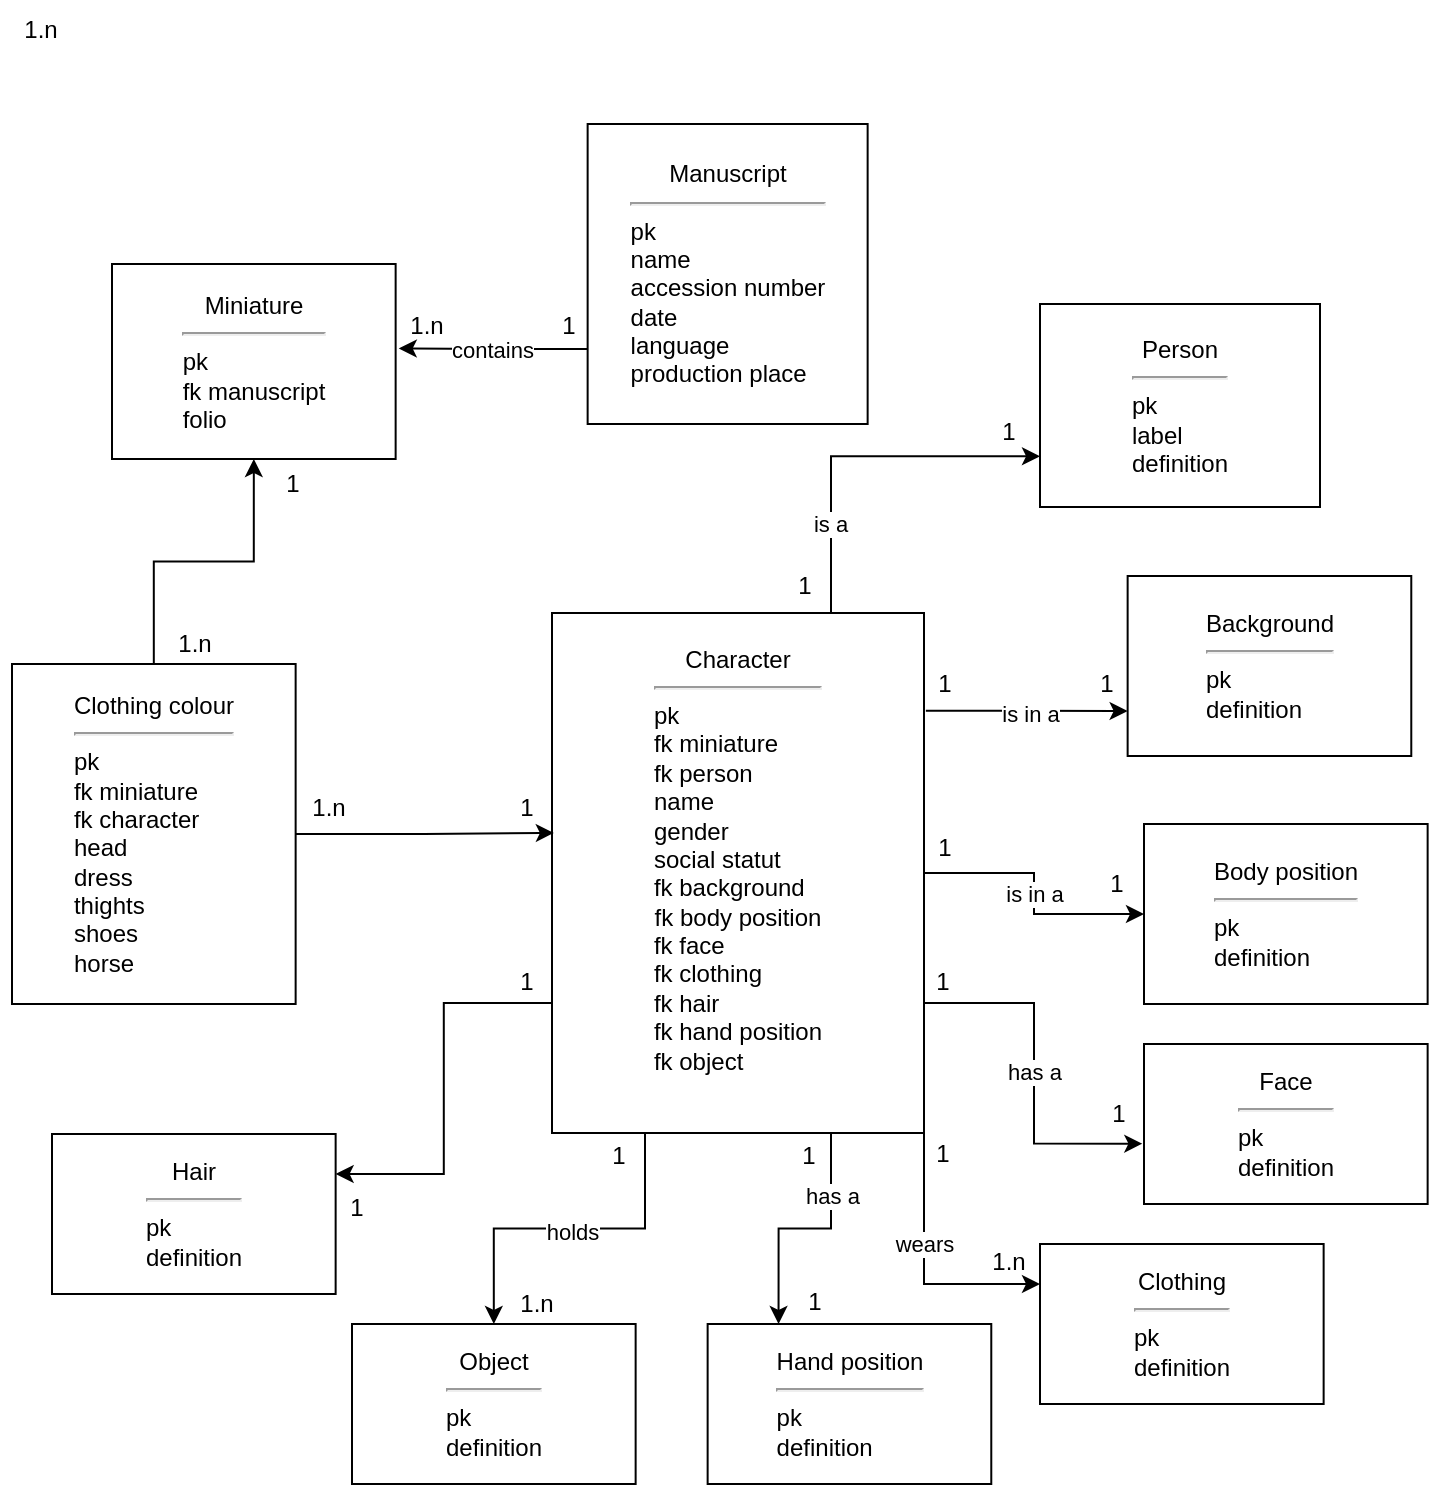 <mxfile version="21.6.8" type="github">
  <diagram name="Page-1" id="ISxgPvERkCNKBEx-Qs9j">
    <mxGraphModel dx="899" dy="509" grid="1" gridSize="10" guides="1" tooltips="1" connect="1" arrows="1" fold="1" page="1" pageScale="1" pageWidth="827" pageHeight="1169" math="0" shadow="0">
      <root>
        <mxCell id="0" />
        <mxCell id="1" parent="0" />
        <mxCell id="5_R8-jG_ZgSdHom1V37W-24" value="contains" style="edgeStyle=orthogonalEdgeStyle;rounded=0;orthogonalLoop=1;jettySize=auto;html=1;exitX=0;exitY=0.75;exitDx=0;exitDy=0;entryX=1.011;entryY=0.433;entryDx=0;entryDy=0;entryPerimeter=0;" edge="1" parent="1" source="0F5d1zWxfYyvfxIagCj2-5" target="0F5d1zWxfYyvfxIagCj2-16">
          <mxGeometry relative="1" as="geometry" />
        </mxCell>
        <mxCell id="0F5d1zWxfYyvfxIagCj2-5" value="&lt;div&gt;Manuscript&lt;/div&gt;&lt;div&gt;&lt;hr&gt;&lt;/div&gt;&lt;div align=&quot;left&quot;&gt;pk&lt;/div&gt;&lt;div align=&quot;left&quot;&gt;name&lt;br&gt;&lt;/div&gt;&lt;div align=&quot;left&quot;&gt;accession number&lt;/div&gt;&lt;div align=&quot;left&quot;&gt;date&lt;/div&gt;&lt;div align=&quot;left&quot;&gt;language&lt;br&gt;&lt;/div&gt;&lt;div align=&quot;left&quot;&gt;production place&lt;br&gt;&lt;/div&gt;" style="rounded=0;whiteSpace=wrap;html=1;" parent="1" vertex="1">
          <mxGeometry x="357.82" y="80" width="140" height="150" as="geometry" />
        </mxCell>
        <mxCell id="0F5d1zWxfYyvfxIagCj2-16" value="&lt;div&gt;Miniature&lt;br&gt;&lt;/div&gt;&lt;div&gt;&lt;hr&gt;&lt;/div&gt;&lt;div align=&quot;left&quot;&gt;pk&lt;/div&gt;&lt;div align=&quot;left&quot;&gt;fk manuscript&lt;/div&gt;&lt;div align=&quot;left&quot;&gt;folio&lt;/div&gt;" style="rounded=0;whiteSpace=wrap;html=1;" parent="1" vertex="1">
          <mxGeometry x="120" y="150" width="141.82" height="97.5" as="geometry" />
        </mxCell>
        <mxCell id="0F5d1zWxfYyvfxIagCj2-30" value="&lt;div align=&quot;center&quot;&gt;Person&lt;br&gt;&lt;/div&gt;&lt;div align=&quot;center&quot;&gt;&lt;hr&gt;&lt;/div&gt;&lt;div align=&quot;left&quot;&gt;pk&lt;/div&gt;&lt;div align=&quot;left&quot;&gt;label&lt;/div&gt;&lt;div align=&quot;left&quot;&gt;definition&lt;br&gt;&lt;/div&gt;" style="rounded=0;whiteSpace=wrap;html=1;align=center;" parent="1" vertex="1">
          <mxGeometry x="584.0" y="170" width="140" height="101.5" as="geometry" />
        </mxCell>
        <mxCell id="0F5d1zWxfYyvfxIagCj2-35" value="1.n" style="text;html=1;align=center;verticalAlign=middle;resizable=0;points=[];autosize=1;strokeColor=none;fillColor=none;" parent="1" vertex="1">
          <mxGeometry x="64" y="18" width="40" height="30" as="geometry" />
        </mxCell>
        <mxCell id="0F5d1zWxfYyvfxIagCj2-37" value="1" style="text;html=1;align=center;verticalAlign=middle;resizable=0;points=[];autosize=1;strokeColor=none;fillColor=none;" parent="1" vertex="1">
          <mxGeometry x="333" y="166" width="30" height="30" as="geometry" />
        </mxCell>
        <mxCell id="5_R8-jG_ZgSdHom1V37W-16" style="edgeStyle=orthogonalEdgeStyle;rounded=0;orthogonalLoop=1;jettySize=auto;html=1;exitX=0.75;exitY=0;exitDx=0;exitDy=0;entryX=0;entryY=0.75;entryDx=0;entryDy=0;" edge="1" parent="1" source="SppowkEQW7QCCt_xI4Ui-3" target="0F5d1zWxfYyvfxIagCj2-30">
          <mxGeometry relative="1" as="geometry" />
        </mxCell>
        <mxCell id="5_R8-jG_ZgSdHom1V37W-29" value="is a " style="edgeLabel;html=1;align=center;verticalAlign=middle;resizable=0;points=[];" vertex="1" connectable="0" parent="5_R8-jG_ZgSdHom1V37W-16">
          <mxGeometry x="-0.518" y="1" relative="1" as="geometry">
            <mxPoint y="-1" as="offset" />
          </mxGeometry>
        </mxCell>
        <mxCell id="5_R8-jG_ZgSdHom1V37W-17" style="edgeStyle=orthogonalEdgeStyle;rounded=0;orthogonalLoop=1;jettySize=auto;html=1;exitX=1.005;exitY=0.188;exitDx=0;exitDy=0;entryX=0;entryY=0.75;entryDx=0;entryDy=0;exitPerimeter=0;" edge="1" parent="1" source="SppowkEQW7QCCt_xI4Ui-3" target="5_R8-jG_ZgSdHom1V37W-2">
          <mxGeometry relative="1" as="geometry" />
        </mxCell>
        <mxCell id="5_R8-jG_ZgSdHom1V37W-38" value="is in a" style="edgeLabel;html=1;align=center;verticalAlign=middle;resizable=0;points=[];" vertex="1" connectable="0" parent="5_R8-jG_ZgSdHom1V37W-17">
          <mxGeometry x="0.017" y="-1" relative="1" as="geometry">
            <mxPoint as="offset" />
          </mxGeometry>
        </mxCell>
        <mxCell id="5_R8-jG_ZgSdHom1V37W-18" value="is in a" style="edgeStyle=orthogonalEdgeStyle;rounded=0;orthogonalLoop=1;jettySize=auto;html=1;exitX=1;exitY=0.5;exitDx=0;exitDy=0;entryX=0;entryY=0.5;entryDx=0;entryDy=0;" edge="1" parent="1" source="SppowkEQW7QCCt_xI4Ui-3" target="5_R8-jG_ZgSdHom1V37W-3">
          <mxGeometry relative="1" as="geometry" />
        </mxCell>
        <mxCell id="5_R8-jG_ZgSdHom1V37W-19" value="has a" style="edgeStyle=orthogonalEdgeStyle;rounded=0;orthogonalLoop=1;jettySize=auto;html=1;exitX=1;exitY=0.75;exitDx=0;exitDy=0;entryX=-0.006;entryY=0.623;entryDx=0;entryDy=0;entryPerimeter=0;" edge="1" parent="1" source="SppowkEQW7QCCt_xI4Ui-3" target="5_R8-jG_ZgSdHom1V37W-6">
          <mxGeometry relative="1" as="geometry" />
        </mxCell>
        <mxCell id="5_R8-jG_ZgSdHom1V37W-20" value="wears" style="edgeStyle=orthogonalEdgeStyle;rounded=0;orthogonalLoop=1;jettySize=auto;html=1;exitX=1;exitY=1;exitDx=0;exitDy=0;entryX=0;entryY=0.25;entryDx=0;entryDy=0;" edge="1" parent="1" source="SppowkEQW7QCCt_xI4Ui-3" target="5_R8-jG_ZgSdHom1V37W-4">
          <mxGeometry x="-0.169" relative="1" as="geometry">
            <mxPoint as="offset" />
          </mxGeometry>
        </mxCell>
        <mxCell id="5_R8-jG_ZgSdHom1V37W-21" style="edgeStyle=orthogonalEdgeStyle;rounded=0;orthogonalLoop=1;jettySize=auto;html=1;exitX=0.75;exitY=1;exitDx=0;exitDy=0;entryX=0.25;entryY=0;entryDx=0;entryDy=0;" edge="1" parent="1" source="SppowkEQW7QCCt_xI4Ui-3" target="5_R8-jG_ZgSdHom1V37W-8">
          <mxGeometry relative="1" as="geometry" />
        </mxCell>
        <mxCell id="5_R8-jG_ZgSdHom1V37W-41" value="has a" style="edgeLabel;html=1;align=center;verticalAlign=middle;resizable=0;points=[];" vertex="1" connectable="0" parent="5_R8-jG_ZgSdHom1V37W-21">
          <mxGeometry x="-0.468" relative="1" as="geometry">
            <mxPoint y="-1" as="offset" />
          </mxGeometry>
        </mxCell>
        <mxCell id="5_R8-jG_ZgSdHom1V37W-22" style="edgeStyle=orthogonalEdgeStyle;rounded=0;orthogonalLoop=1;jettySize=auto;html=1;exitX=0.25;exitY=1;exitDx=0;exitDy=0;entryX=0.5;entryY=0;entryDx=0;entryDy=0;" edge="1" parent="1" source="SppowkEQW7QCCt_xI4Ui-3" target="5_R8-jG_ZgSdHom1V37W-9">
          <mxGeometry relative="1" as="geometry" />
        </mxCell>
        <mxCell id="5_R8-jG_ZgSdHom1V37W-44" value="holds" style="edgeLabel;html=1;align=center;verticalAlign=middle;resizable=0;points=[];" vertex="1" connectable="0" parent="5_R8-jG_ZgSdHom1V37W-22">
          <mxGeometry x="-0.006" y="1" relative="1" as="geometry">
            <mxPoint as="offset" />
          </mxGeometry>
        </mxCell>
        <mxCell id="5_R8-jG_ZgSdHom1V37W-23" style="edgeStyle=orthogonalEdgeStyle;rounded=0;orthogonalLoop=1;jettySize=auto;html=1;exitX=0;exitY=0.75;exitDx=0;exitDy=0;entryX=1;entryY=0.25;entryDx=0;entryDy=0;" edge="1" parent="1" source="SppowkEQW7QCCt_xI4Ui-3" target="5_R8-jG_ZgSdHom1V37W-7">
          <mxGeometry relative="1" as="geometry" />
        </mxCell>
        <mxCell id="SppowkEQW7QCCt_xI4Ui-3" value="&lt;div align=&quot;center&quot;&gt;Character&lt;br&gt;&lt;/div&gt;&lt;div align=&quot;center&quot;&gt;&lt;hr&gt;&lt;/div&gt;&lt;div align=&quot;left&quot;&gt;pk&lt;/div&gt;&lt;div align=&quot;left&quot;&gt;fk miniature&lt;br&gt;&lt;/div&gt;&lt;div align=&quot;left&quot;&gt;fk person&lt;br&gt;&lt;/div&gt;&lt;div align=&quot;left&quot;&gt;name&lt;/div&gt;&lt;div align=&quot;left&quot;&gt;gender&lt;/div&gt;&lt;div align=&quot;left&quot;&gt;social statut&lt;br&gt;&lt;/div&gt;&lt;div align=&quot;left&quot;&gt;fk background&lt;/div&gt;&lt;div&gt;fk body position&lt;/div&gt;&lt;div align=&quot;left&quot;&gt;fk face&lt;/div&gt;&lt;div align=&quot;left&quot;&gt;fk clothing&lt;/div&gt;&lt;div align=&quot;left&quot;&gt;fk hair&lt;/div&gt;&lt;div align=&quot;left&quot;&gt;fk hand position&lt;/div&gt;&lt;div align=&quot;left&quot;&gt;fk object&lt;br&gt;&lt;/div&gt;&lt;div&gt;&lt;br&gt;&lt;/div&gt;" style="rounded=0;whiteSpace=wrap;html=1;align=center;" parent="1" vertex="1">
          <mxGeometry x="340" y="324.5" width="186" height="260" as="geometry" />
        </mxCell>
        <mxCell id="5_R8-jG_ZgSdHom1V37W-2" value="&lt;div&gt;Background&lt;br&gt;&lt;/div&gt;&lt;div&gt;&lt;hr&gt;&lt;/div&gt;&lt;div align=&quot;left&quot;&gt;pk&lt;/div&gt;&lt;div align=&quot;left&quot;&gt;definition&lt;/div&gt;" style="rounded=0;whiteSpace=wrap;html=1;" vertex="1" parent="1">
          <mxGeometry x="627.82" y="306" width="141.82" height="90" as="geometry" />
        </mxCell>
        <mxCell id="5_R8-jG_ZgSdHom1V37W-3" value="&lt;div&gt;Body position&lt;br&gt;&lt;/div&gt;&lt;div&gt;&lt;hr&gt;&lt;/div&gt;&lt;div align=&quot;left&quot;&gt;pk&lt;/div&gt;&lt;div align=&quot;left&quot;&gt;definition&lt;/div&gt;" style="rounded=0;whiteSpace=wrap;html=1;" vertex="1" parent="1">
          <mxGeometry x="636" y="430" width="141.82" height="90" as="geometry" />
        </mxCell>
        <mxCell id="5_R8-jG_ZgSdHom1V37W-4" value="&lt;div&gt;Clothing&lt;br&gt;&lt;/div&gt;&lt;div&gt;&lt;hr&gt;&lt;/div&gt;&lt;div align=&quot;left&quot;&gt;pk&lt;/div&gt;&lt;div align=&quot;left&quot;&gt;definition&lt;/div&gt;" style="rounded=0;whiteSpace=wrap;html=1;" vertex="1" parent="1">
          <mxGeometry x="584" y="640" width="141.82" height="80" as="geometry" />
        </mxCell>
        <mxCell id="5_R8-jG_ZgSdHom1V37W-25" style="edgeStyle=orthogonalEdgeStyle;rounded=0;orthogonalLoop=1;jettySize=auto;html=1;exitX=1;exitY=0.5;exitDx=0;exitDy=0;entryX=0.005;entryY=0.423;entryDx=0;entryDy=0;entryPerimeter=0;" edge="1" parent="1" source="5_R8-jG_ZgSdHom1V37W-5" target="SppowkEQW7QCCt_xI4Ui-3">
          <mxGeometry relative="1" as="geometry" />
        </mxCell>
        <mxCell id="5_R8-jG_ZgSdHom1V37W-26" style="edgeStyle=orthogonalEdgeStyle;rounded=0;orthogonalLoop=1;jettySize=auto;html=1;exitX=0.5;exitY=0;exitDx=0;exitDy=0;entryX=0.5;entryY=1;entryDx=0;entryDy=0;" edge="1" parent="1" source="5_R8-jG_ZgSdHom1V37W-5" target="0F5d1zWxfYyvfxIagCj2-16">
          <mxGeometry relative="1" as="geometry" />
        </mxCell>
        <mxCell id="5_R8-jG_ZgSdHom1V37W-5" value="&lt;div&gt;Clothing colour&lt;br&gt;&lt;/div&gt;&lt;div&gt;&lt;hr&gt;&lt;/div&gt;&lt;div align=&quot;left&quot;&gt;pk&lt;/div&gt;&lt;div align=&quot;left&quot;&gt;fk miniature&lt;br&gt;&lt;/div&gt;&lt;div align=&quot;left&quot;&gt;fk character&lt;/div&gt;&lt;div align=&quot;left&quot;&gt;head&lt;/div&gt;&lt;div align=&quot;left&quot;&gt;dress&lt;/div&gt;&lt;div align=&quot;left&quot;&gt;thights&lt;/div&gt;&lt;div align=&quot;left&quot;&gt;shoes&lt;/div&gt;&lt;div align=&quot;left&quot;&gt;horse&lt;br&gt;&lt;/div&gt;" style="rounded=0;whiteSpace=wrap;html=1;" vertex="1" parent="1">
          <mxGeometry x="70.0" y="350" width="141.82" height="170" as="geometry" />
        </mxCell>
        <mxCell id="5_R8-jG_ZgSdHom1V37W-6" value="&lt;div&gt;Face&lt;br&gt;&lt;/div&gt;&lt;div&gt;&lt;hr&gt;&lt;/div&gt;&lt;div align=&quot;left&quot;&gt;pk&lt;/div&gt;&lt;div align=&quot;left&quot;&gt;definition&lt;/div&gt;" style="rounded=0;whiteSpace=wrap;html=1;" vertex="1" parent="1">
          <mxGeometry x="636" y="540" width="141.82" height="80" as="geometry" />
        </mxCell>
        <mxCell id="5_R8-jG_ZgSdHom1V37W-7" value="&lt;div&gt;Hair&lt;br&gt;&lt;/div&gt;&lt;div&gt;&lt;hr&gt;&lt;/div&gt;&lt;div align=&quot;left&quot;&gt;pk&lt;/div&gt;&lt;div align=&quot;left&quot;&gt;definition&lt;/div&gt;" style="rounded=0;whiteSpace=wrap;html=1;" vertex="1" parent="1">
          <mxGeometry x="90.0" y="585" width="141.82" height="80" as="geometry" />
        </mxCell>
        <mxCell id="5_R8-jG_ZgSdHom1V37W-8" value="&lt;div&gt;Hand position&lt;br&gt;&lt;/div&gt;&lt;div&gt;&lt;hr&gt;&lt;/div&gt;&lt;div align=&quot;left&quot;&gt;pk&lt;/div&gt;&lt;div align=&quot;left&quot;&gt;definition&lt;/div&gt;" style="rounded=0;whiteSpace=wrap;html=1;" vertex="1" parent="1">
          <mxGeometry x="417.82" y="680" width="141.82" height="80" as="geometry" />
        </mxCell>
        <mxCell id="5_R8-jG_ZgSdHom1V37W-9" value="&lt;div&gt;Object&lt;br&gt;&lt;/div&gt;&lt;div&gt;&lt;hr&gt;&lt;/div&gt;&lt;div align=&quot;left&quot;&gt;pk&lt;/div&gt;&lt;div align=&quot;left&quot;&gt;definition&lt;/div&gt;" style="rounded=0;whiteSpace=wrap;html=1;" vertex="1" parent="1">
          <mxGeometry x="240" y="680" width="141.82" height="80" as="geometry" />
        </mxCell>
        <mxCell id="5_R8-jG_ZgSdHom1V37W-28" value="1.n" style="text;html=1;align=center;verticalAlign=middle;resizable=0;points=[];autosize=1;strokeColor=none;fillColor=none;" vertex="1" parent="1">
          <mxGeometry x="257" y="166" width="40" height="30" as="geometry" />
        </mxCell>
        <mxCell id="5_R8-jG_ZgSdHom1V37W-30" value="1" style="text;html=1;align=center;verticalAlign=middle;resizable=0;points=[];autosize=1;strokeColor=none;fillColor=none;" vertex="1" parent="1">
          <mxGeometry x="451" y="295.5" width="30" height="30" as="geometry" />
        </mxCell>
        <mxCell id="5_R8-jG_ZgSdHom1V37W-31" value="1" style="text;html=1;align=center;verticalAlign=middle;resizable=0;points=[];autosize=1;strokeColor=none;fillColor=none;" vertex="1" parent="1">
          <mxGeometry x="553" y="219" width="30" height="30" as="geometry" />
        </mxCell>
        <mxCell id="5_R8-jG_ZgSdHom1V37W-32" value="1" style="text;html=1;align=center;verticalAlign=middle;resizable=0;points=[];autosize=1;strokeColor=none;fillColor=none;" vertex="1" parent="1">
          <mxGeometry x="521" y="345" width="30" height="30" as="geometry" />
        </mxCell>
        <mxCell id="5_R8-jG_ZgSdHom1V37W-33" value="1" style="text;html=1;align=center;verticalAlign=middle;resizable=0;points=[];autosize=1;strokeColor=none;fillColor=none;" vertex="1" parent="1">
          <mxGeometry x="601.82" y="345" width="30" height="30" as="geometry" />
        </mxCell>
        <mxCell id="5_R8-jG_ZgSdHom1V37W-34" value="1" style="text;html=1;align=center;verticalAlign=middle;resizable=0;points=[];autosize=1;strokeColor=none;fillColor=none;" vertex="1" parent="1">
          <mxGeometry x="521" y="427" width="30" height="30" as="geometry" />
        </mxCell>
        <mxCell id="5_R8-jG_ZgSdHom1V37W-35" value="1" style="text;html=1;align=center;verticalAlign=middle;resizable=0;points=[];autosize=1;strokeColor=none;fillColor=none;" vertex="1" parent="1">
          <mxGeometry x="606.82" y="444.5" width="30" height="30" as="geometry" />
        </mxCell>
        <mxCell id="5_R8-jG_ZgSdHom1V37W-36" value="1" style="text;html=1;align=center;verticalAlign=middle;resizable=0;points=[];autosize=1;strokeColor=none;fillColor=none;" vertex="1" parent="1">
          <mxGeometry x="519.64" y="494" width="30" height="30" as="geometry" />
        </mxCell>
        <mxCell id="5_R8-jG_ZgSdHom1V37W-37" value="1" style="text;html=1;align=center;verticalAlign=middle;resizable=0;points=[];autosize=1;strokeColor=none;fillColor=none;" vertex="1" parent="1">
          <mxGeometry x="607.82" y="560" width="30" height="30" as="geometry" />
        </mxCell>
        <mxCell id="5_R8-jG_ZgSdHom1V37W-39" value="1" style="text;html=1;align=center;verticalAlign=middle;resizable=0;points=[];autosize=1;strokeColor=none;fillColor=none;" vertex="1" parent="1">
          <mxGeometry x="520" y="580" width="30" height="30" as="geometry" />
        </mxCell>
        <mxCell id="5_R8-jG_ZgSdHom1V37W-40" value="1.n" style="text;html=1;align=center;verticalAlign=middle;resizable=0;points=[];autosize=1;strokeColor=none;fillColor=none;" vertex="1" parent="1">
          <mxGeometry x="548" y="634" width="40" height="30" as="geometry" />
        </mxCell>
        <mxCell id="5_R8-jG_ZgSdHom1V37W-42" value="1" style="text;html=1;align=center;verticalAlign=middle;resizable=0;points=[];autosize=1;strokeColor=none;fillColor=none;" vertex="1" parent="1">
          <mxGeometry x="453" y="581" width="30" height="30" as="geometry" />
        </mxCell>
        <mxCell id="5_R8-jG_ZgSdHom1V37W-43" value="1" style="text;html=1;align=center;verticalAlign=middle;resizable=0;points=[];autosize=1;strokeColor=none;fillColor=none;" vertex="1" parent="1">
          <mxGeometry x="455.82" y="654" width="30" height="30" as="geometry" />
        </mxCell>
        <mxCell id="5_R8-jG_ZgSdHom1V37W-45" value="1" style="text;html=1;align=center;verticalAlign=middle;resizable=0;points=[];autosize=1;strokeColor=none;fillColor=none;" vertex="1" parent="1">
          <mxGeometry x="357.82" y="581" width="30" height="30" as="geometry" />
        </mxCell>
        <mxCell id="5_R8-jG_ZgSdHom1V37W-47" value="1.n" style="text;html=1;align=center;verticalAlign=middle;resizable=0;points=[];autosize=1;strokeColor=none;fillColor=none;" vertex="1" parent="1">
          <mxGeometry x="311.82" y="655" width="40" height="30" as="geometry" />
        </mxCell>
        <mxCell id="5_R8-jG_ZgSdHom1V37W-48" value="1" style="text;html=1;align=center;verticalAlign=middle;resizable=0;points=[];autosize=1;strokeColor=none;fillColor=none;" vertex="1" parent="1">
          <mxGeometry x="311.82" y="494" width="30" height="30" as="geometry" />
        </mxCell>
        <mxCell id="5_R8-jG_ZgSdHom1V37W-49" value="1" style="text;html=1;align=center;verticalAlign=middle;resizable=0;points=[];autosize=1;strokeColor=none;fillColor=none;" vertex="1" parent="1">
          <mxGeometry x="227" y="607" width="30" height="30" as="geometry" />
        </mxCell>
        <mxCell id="5_R8-jG_ZgSdHom1V37W-51" value="1.n" style="text;html=1;align=center;verticalAlign=middle;resizable=0;points=[];autosize=1;strokeColor=none;fillColor=none;" vertex="1" parent="1">
          <mxGeometry x="140.91" y="324.5" width="40" height="30" as="geometry" />
        </mxCell>
        <mxCell id="5_R8-jG_ZgSdHom1V37W-52" value="1" style="text;html=1;align=center;verticalAlign=middle;resizable=0;points=[];autosize=1;strokeColor=none;fillColor=none;" vertex="1" parent="1">
          <mxGeometry x="195" y="244.5" width="30" height="30" as="geometry" />
        </mxCell>
        <mxCell id="5_R8-jG_ZgSdHom1V37W-53" value="1" style="text;html=1;align=center;verticalAlign=middle;resizable=0;points=[];autosize=1;strokeColor=none;fillColor=none;" vertex="1" parent="1">
          <mxGeometry x="311.82" y="407" width="30" height="30" as="geometry" />
        </mxCell>
        <mxCell id="5_R8-jG_ZgSdHom1V37W-54" value="1.n" style="text;html=1;align=center;verticalAlign=middle;resizable=0;points=[];autosize=1;strokeColor=none;fillColor=none;" vertex="1" parent="1">
          <mxGeometry x="207.82" y="407" width="40" height="30" as="geometry" />
        </mxCell>
      </root>
    </mxGraphModel>
  </diagram>
</mxfile>
